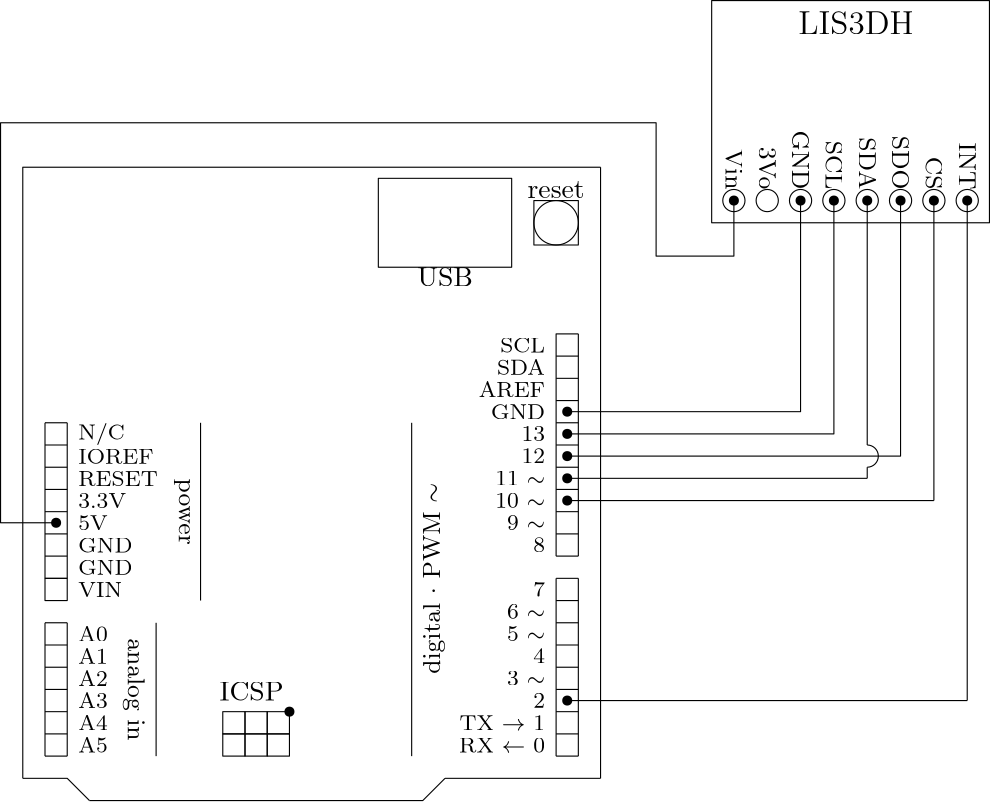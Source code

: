 <?xml version="1.0"?>
<!DOCTYPE ipe SYSTEM "ipe.dtd">
<ipe version="70212" creator="Ipe 7.2.13">
<info created="D:20200207165234" modified="D:20200207170529"/>
<preamble>\usepackage{graphicx}</preamble>
<ipestyle name="basic">
<symbol name="arrow/arc(spx)">
<path stroke="sym-stroke" fill="sym-stroke" pen="sym-pen">
0 0 m
-1 0.333 l
-1 -0.333 l
h
</path>
</symbol>
<symbol name="arrow/farc(spx)">
<path stroke="sym-stroke" fill="white" pen="sym-pen">
0 0 m
-1 0.333 l
-1 -0.333 l
h
</path>
</symbol>
<symbol name="arrow/ptarc(spx)">
<path stroke="sym-stroke" fill="sym-stroke" pen="sym-pen">
0 0 m
-1 0.333 l
-0.8 0 l
-1 -0.333 l
h
</path>
</symbol>
<symbol name="arrow/fptarc(spx)">
<path stroke="sym-stroke" fill="white" pen="sym-pen">
0 0 m
-1 0.333 l
-0.8 0 l
-1 -0.333 l
h
</path>
</symbol>
<symbol name="mark/circle(sx)" transformations="translations">
<path fill="sym-stroke">
0.6 0 0 0.6 0 0 e
0.4 0 0 0.4 0 0 e
</path>
</symbol>
<symbol name="mark/disk(sx)" transformations="translations">
<path fill="sym-stroke">
0.6 0 0 0.6 0 0 e
</path>
</symbol>
<symbol name="mark/fdisk(sfx)" transformations="translations">
<group>
<path fill="sym-fill">
0.5 0 0 0.5 0 0 e
</path>
<path fill="sym-stroke" fillrule="eofill">
0.6 0 0 0.6 0 0 e
0.4 0 0 0.4 0 0 e
</path>
</group>
</symbol>
<symbol name="mark/box(sx)" transformations="translations">
<path fill="sym-stroke" fillrule="eofill">
-0.6 -0.6 m
0.6 -0.6 l
0.6 0.6 l
-0.6 0.6 l
h
-0.4 -0.4 m
0.4 -0.4 l
0.4 0.4 l
-0.4 0.4 l
h
</path>
</symbol>
<symbol name="mark/square(sx)" transformations="translations">
<path fill="sym-stroke">
-0.6 -0.6 m
0.6 -0.6 l
0.6 0.6 l
-0.6 0.6 l
h
</path>
</symbol>
<symbol name="mark/fsquare(sfx)" transformations="translations">
<group>
<path fill="sym-fill">
-0.5 -0.5 m
0.5 -0.5 l
0.5 0.5 l
-0.5 0.5 l
h
</path>
<path fill="sym-stroke" fillrule="eofill">
-0.6 -0.6 m
0.6 -0.6 l
0.6 0.6 l
-0.6 0.6 l
h
-0.4 -0.4 m
0.4 -0.4 l
0.4 0.4 l
-0.4 0.4 l
h
</path>
</group>
</symbol>
<symbol name="mark/cross(sx)" transformations="translations">
<group>
<path fill="sym-stroke">
-0.43 -0.57 m
0.57 0.43 l
0.43 0.57 l
-0.57 -0.43 l
h
</path>
<path fill="sym-stroke">
-0.43 0.57 m
0.57 -0.43 l
0.43 -0.57 l
-0.57 0.43 l
h
</path>
</group>
</symbol>
<symbol name="arrow/fnormal(spx)">
<path stroke="sym-stroke" fill="white" pen="sym-pen">
0 0 m
-1 0.333 l
-1 -0.333 l
h
</path>
</symbol>
<symbol name="arrow/pointed(spx)">
<path stroke="sym-stroke" fill="sym-stroke" pen="sym-pen">
0 0 m
-1 0.333 l
-0.8 0 l
-1 -0.333 l
h
</path>
</symbol>
<symbol name="arrow/fpointed(spx)">
<path stroke="sym-stroke" fill="white" pen="sym-pen">
0 0 m
-1 0.333 l
-0.8 0 l
-1 -0.333 l
h
</path>
</symbol>
<symbol name="arrow/linear(spx)">
<path stroke="sym-stroke" pen="sym-pen">
-1 0.333 m
0 0 l
-1 -0.333 l
</path>
</symbol>
<symbol name="arrow/fdouble(spx)">
<path stroke="sym-stroke" fill="white" pen="sym-pen">
0 0 m
-1 0.333 l
-1 -0.333 l
h
-1 0 m
-2 0.333 l
-2 -0.333 l
h
</path>
</symbol>
<symbol name="arrow/double(spx)">
<path stroke="sym-stroke" fill="sym-stroke" pen="sym-pen">
0 0 m
-1 0.333 l
-1 -0.333 l
h
-1 0 m
-2 0.333 l
-2 -0.333 l
h
</path>
</symbol>
<pen name="heavier" value="0.8"/>
<pen name="fat" value="1.2"/>
<pen name="ultrafat" value="2"/>
<symbolsize name="large" value="5"/>
<symbolsize name="small" value="2"/>
<symbolsize name="tiny" value="1.1"/>
<arrowsize name="large" value="10"/>
<arrowsize name="small" value="5"/>
<arrowsize name="tiny" value="3"/>
<color name="red" value="1 0 0"/>
<color name="green" value="0 1 0"/>
<color name="blue" value="0 0 1"/>
<color name="yellow" value="1 1 0"/>
<color name="orange" value="1 0.647 0"/>
<color name="gold" value="1 0.843 0"/>
<color name="purple" value="0.627 0.125 0.941"/>
<color name="gray" value="0.745"/>
<color name="brown" value="0.647 0.165 0.165"/>
<color name="navy" value="0 0 0.502"/>
<color name="pink" value="1 0.753 0.796"/>
<color name="seagreen" value="0.18 0.545 0.341"/>
<color name="turquoise" value="0.251 0.878 0.816"/>
<color name="violet" value="0.933 0.51 0.933"/>
<color name="darkblue" value="0 0 0.545"/>
<color name="darkcyan" value="0 0.545 0.545"/>
<color name="darkgray" value="0.663"/>
<color name="darkgreen" value="0 0.392 0"/>
<color name="darkmagenta" value="0.545 0 0.545"/>
<color name="darkorange" value="1 0.549 0"/>
<color name="darkred" value="0.545 0 0"/>
<color name="lightblue" value="0.678 0.847 0.902"/>
<color name="lightcyan" value="0.878 1 1"/>
<color name="lightgray" value="0.827"/>
<color name="lightgreen" value="0.565 0.933 0.565"/>
<color name="lightyellow" value="1 1 0.878"/>
<dashstyle name="dashed" value="[4] 0"/>
<dashstyle name="dotted" value="[1 3] 0"/>
<dashstyle name="dash dotted" value="[4 2 1 2] 0"/>
<dashstyle name="dash dot dotted" value="[4 2 1 2 1 2] 0"/>
<textsize name="large" value="\large"/>
<textsize name="Large" value="\Large"/>
<textsize name="LARGE" value="\LARGE"/>
<textsize name="huge" value="\huge"/>
<textsize name="Huge" value="\Huge"/>
<textsize name="small" value="\small"/>
<textsize name="footnote" value="\footnotesize"/>
<textsize name="tiny" value="\tiny"/>
<textstyle name="center" begin="\begin{center}" end="\end{center}"/>
<textstyle name="itemize" begin="\begin{itemize}" end="\end{itemize}"/>
<textstyle name="item" begin="\begin{itemize}\item{}" end="\end{itemize}"/>
<gridsize name="4 pts" value="4"/>
<gridsize name="8 pts (~3 mm)" value="8"/>
<gridsize name="16 pts (~6 mm)" value="16"/>
<gridsize name="32 pts (~12 mm)" value="32"/>
<gridsize name="10 pts (~3.5 mm)" value="10"/>
<gridsize name="20 pts (~7 mm)" value="20"/>
<gridsize name="14 pts (~5 mm)" value="14"/>
<gridsize name="28 pts (~10 mm)" value="28"/>
<gridsize name="56 pts (~20 mm)" value="56"/>
<anglesize name="90 deg" value="90"/>
<anglesize name="60 deg" value="60"/>
<anglesize name="45 deg" value="45"/>
<anglesize name="30 deg" value="30"/>
<anglesize name="22.5 deg" value="22.5"/>
<opacity name="10%" value="0.1"/>
<opacity name="30%" value="0.3"/>
<opacity name="50%" value="0.5"/>
<opacity name="75%" value="0.75"/>
<tiling name="falling" angle="-60" step="4" width="1"/>
<tiling name="rising" angle="30" step="4" width="1"/>
</ipestyle>
<page>
<layer name="alpha"/>
<view layers="alpha" active="alpha"/>
<path layer="alpha" matrix="1 0 0 1 28 -76" stroke="black">
304 768 m
304 736 l
352 736 l
352 768 l
h
</path>
<text matrix="1 0 0 1 36 -92" transformations="translations" pos="320 752" stroke="black" type="label" width="20.064" height="6.808" depth="0" halign="center" valign="top">USB</text>
<path matrix="1 0 0 1 36 36" stroke="black">
240 464 m
240 456 l
248 456 l
248 464 l
h
</path>
<path matrix="1 0 0 1 36 36" stroke="black">
240 456 m
240 448 l
248 448 l
248 456 l
h
</path>
<path matrix="1 0 0 1 36 36" stroke="black">
248 464 m
248 456 l
256 456 l
256 464 l
h
</path>
<path matrix="1 0 0 1 36 36" stroke="black">
248 456 m
248 448 l
256 448 l
256 456 l
h
</path>
<path matrix="1 0 0 1 36 36" stroke="black">
256 456 m
256 448 l
264 448 l
264 456 l
h
</path>
<path matrix="1 0 0 1 36 36" stroke="black">
256 456 m
256 464 l
264 464 l
264 456 l
h
</path>
<use matrix="1 0 0 1 36 36" name="mark/disk(sx)" pos="264 464" size="normal" stroke="black"/>
<text matrix="1 0 0 1 -32 -248" transformations="translations" pos="320 752" stroke="black" type="label" width="26.429" height="6.808" depth="0" halign="center" valign="bottom">ICSP
</text>
<path matrix="1 0 0 1 28 -76" stroke="black">
360 760 m
360 744 l
376 744 l
376 760 l
h
</path>
<text matrix="1 0 0 1 44 -72" transformations="translations" pos="352 760" stroke="black" type="label" width="20.562" height="6.128" depth="0" halign="center" valign="center">reset</text>
<path matrix="1 0 0 1 28 -76" stroke="black">
8 0 0 8 368 752 e
</path>
<path matrix="1 0 0 1 28 -52" stroke="black">
376 688 m
376 608 l
</path>
<path matrix="1 0 0 1 28 -52" stroke="black">
368 608 m
376 608 l
</path>
<path matrix="1 0 0 1 28 -52" stroke="black">
368 608 m
368 688 l
376 688 l
</path>
<text matrix="1 0 0 1 40 -48" transformations="translations" pos="352 680" stroke="black" type="label" width="16.109" height="5.446" depth="0" halign="right" valign="center" size="footnote">SCL</text>
<text matrix="1 0 0 1 40 -56" transformations="translations" pos="352 680" stroke="black" type="label" width="17.277" height="5.446" depth="0" halign="right" valign="center" size="footnote">SDA</text>
<text matrix="1 0 0 1 40 -72" transformations="translations" pos="352 680" stroke="black" type="label" width="19.451" height="5.446" depth="0" halign="right" valign="center" size="footnote">GND</text>
<text matrix="1 0 0 1 40 -80" transformations="translations" pos="352 680" stroke="black" type="label" width="8.468" height="5.136" depth="0" halign="right" valign="center" size="footnote">13</text>
<text matrix="1 0 0 1 40 -88" transformations="translations" pos="352 680" stroke="black" type="label" width="8.468" height="5.136" depth="0" halign="right" valign="center" size="footnote">12</text>
<text matrix="1 0 0 1 40 -96" transformations="translations" pos="352 680" stroke="black" type="label" width="17.878" height="5.136" depth="0" halign="right" valign="center" size="footnote">11 $\sim$</text>
<text matrix="1 0 0 1 40 -104" transformations="translations" pos="352 680" stroke="black" type="label" width="17.878" height="5.136" depth="0" halign="right" valign="center" size="footnote">10 $\sim$</text>
<text matrix="1 0 0 1 40 -112" transformations="translations" pos="352 680" stroke="black" type="label" width="13.643" height="5.136" depth="0" halign="right" valign="center" size="footnote">9 $\sim$</text>
<text matrix="1 0 0 1 40 -120" transformations="translations" pos="352 680" stroke="black" type="label" width="4.234" height="5.136" depth="0" halign="right" valign="center" size="footnote">8</text>
<text matrix="1 0 0 1 40 -64" transformations="translations" pos="352 680" stroke="black" type="label" width="23.855" height="5.446" depth="0" halign="right" valign="center" size="footnote">AREF</text>
<path matrix="1 0 0 1 28 -52" stroke="black">
368 680 m
376 680 l
</path>
<path matrix="1 0 0 1 28 -52" stroke="black">
368 672 m
376 672 l
</path>
<path matrix="1 0 0 1 28 -60" stroke="black">
368 672 m
376 672 l
</path>
<path matrix="1 0 0 1 28 -68" stroke="black">
368 672 m
376 672 l
</path>
<path matrix="1 0 0 1 28 -76" stroke="black">
368 672 m
376 672 l
</path>
<path matrix="1 0 0 1 28 -84" stroke="black">
368 672 m
376 672 l
</path>
<path matrix="1 0 0 1 28 -92" stroke="black">
368 672 m
376 672 l
</path>
<path matrix="1 0 0 1 28 -100" stroke="black">
368 672 m
376 672 l
</path>
<path matrix="1 0 0 1 28 -108" stroke="black">
368 672 m
376 672 l
</path>
<path matrix="1 0 0 1 28 -124" stroke="black">
368 608 m
376 608 l
</path>
<text matrix="1 0 0 1 40 -144" transformations="translations" pos="352 680" stroke="black" type="label" width="13.643" height="5.136" depth="0" halign="right" valign="center" size="footnote">6 $\sim$</text>
<text matrix="1 0 0 1 40 -152" transformations="translations" pos="352 680" stroke="black" type="label" width="13.643" height="5.136" depth="0" halign="right" valign="center" size="footnote">5 $\sim$</text>
<text matrix="1 0 0 1 40 -160" transformations="translations" pos="352 680" stroke="black" type="label" width="4.234" height="5.136" depth="0" halign="right" valign="center" size="footnote">4</text>
<text matrix="1 0 0 1 40 -168" transformations="translations" pos="352 680" stroke="black" type="label" width="13.643" height="5.136" depth="0" halign="right" valign="center" size="footnote">3 $\sim$</text>
<text matrix="1 0 0 1 40 -176" transformations="translations" pos="352 680" stroke="black" type="label" width="4.234" height="5.136" depth="0" halign="right" valign="center" size="footnote">2</text>
<text matrix="1 0 0 1 40 -184" transformations="translations" pos="352 680" stroke="black" type="label" width="30.807" height="5.446" depth="0" halign="right" valign="center" size="footnote">TX $\rightarrow$ 1</text>
<text matrix="1 0 0 1 40 -192" transformations="translations" pos="352 680" stroke="black" type="label" width="30.921" height="5.446" depth="0" halign="right" valign="center" size="footnote">RX $\leftarrow$ 0</text>
<text matrix="1 0 0 1 40 -136" transformations="translations" pos="352 680" stroke="black" type="label" width="4.234" height="5.136" depth="0" halign="right" valign="center" size="footnote">7</text>
<path matrix="1 0 0 1 28 -124" stroke="black">
368 672 m
376 672 l
</path>
<path matrix="1 0 0 1 28 -132" stroke="black">
368 672 m
376 672 l
</path>
<path matrix="1 0 0 1 28 -140" stroke="black">
368 672 m
376 672 l
</path>
<path matrix="1 0 0 1 28 -148" stroke="black">
368 672 m
376 672 l
</path>
<path matrix="1 0 0 1 28 -156" stroke="black">
368 672 m
376 672 l
</path>
<path matrix="1 0 0 1 28 -164" stroke="black">
368 672 m
376 672 l
</path>
<path matrix="1 0 0 1 28 -172" stroke="black">
368 672 m
376 672 l
</path>
<path matrix="1 0 0 1 28 -180" stroke="black">
368 672 m
376 672 l
</path>
<path matrix="1 0 0 1 28 -52" stroke="black">
368 600 m
368 536 l
</path>
<path matrix="1 0 0 1 28 -52" stroke="black">
376 536 m
376 600 l
</path>
<path matrix="1 0 0 1 36 36" stroke="black">
376 440 m
320 440 l
</path>
<path matrix="1 0 0 1 36 36" stroke="black">
320 440 m
312 432 l
192 432 l
</path>
<path matrix="1 0 0 1 36 36" stroke="black">
192 432 m
184 440 l
168 440 l
</path>
<path matrix="1 0 0 1 -156 -60" stroke="black">
368 608 m
376 608 l
</path>
<text matrix="1 0 0 1 -128 -80" transformations="translations" pos="352 680" stroke="black" type="label" width="16.693" height="5.98" depth="1.99" valign="center" size="footnote">N/C</text>
<text matrix="1 0 0 1 -128 -88" transformations="translations" pos="352 680" stroke="black" type="label" width="27.149" height="5.446" depth="0" valign="center" size="footnote">IOREF</text>
<text matrix="1 0 0 1 -128 -96" transformations="translations" pos="352 680" stroke="black" type="label" width="28.568" height="5.446" depth="0" valign="center" size="footnote">RESET</text>
<text matrix="1 0 0 1 -128 -104" transformations="translations" pos="352 680" stroke="black" type="label" width="17.164" height="5.446" depth="0" valign="center" size="footnote">3.3V</text>
<text matrix="1 0 0 1 -128 -112" transformations="translations" pos="352 680" stroke="black" type="label" width="10.577" height="5.446" depth="0" valign="center" size="footnote">5V</text>
<text matrix="1 0 0 1 -128 -120" transformations="translations" pos="352 680" stroke="black" type="label" width="19.451" height="5.446" depth="0" valign="center" size="footnote">GND</text>
<text matrix="1 0 0 1 -128 -128" transformations="translations" pos="352 680" stroke="black" type="label" width="19.451" height="5.446" depth="0" valign="center" size="footnote">GND</text>
<path matrix="1 0 0 1 -156 -68" stroke="black">
368 672 m
376 672 l
</path>
<path matrix="1 0 0 1 -156 -76" stroke="black">
368 672 m
376 672 l
</path>
<path matrix="1 0 0 1 -156 -84" stroke="black">
368 672 m
376 672 l
</path>
<path matrix="1 0 0 1 -156 -92" stroke="black">
368 672 m
376 672 l
</path>
<path matrix="1 0 0 1 -156 -100" stroke="black">
368 672 m
376 672 l
</path>
<path matrix="1 0 0 1 -156 -108" stroke="black">
368 672 m
376 672 l
</path>
<path matrix="1 0 0 1 -156 -116" stroke="black">
368 672 m
376 672 l
</path>
<text matrix="1 0 0 1 -128 -160" transformations="translations" pos="352 680" stroke="black" type="label" width="10.577" height="5.446" depth="0" valign="center" size="footnote">A1</text>
<text matrix="1 0 0 1 -128 -168" transformations="translations" pos="352 680" stroke="black" type="label" width="10.577" height="5.446" depth="0" valign="center" size="footnote">A2</text>
<text matrix="1 0 0 1 -128 -176" transformations="translations" pos="352 680" stroke="black" type="label" width="10.577" height="5.446" depth="0" valign="center" size="footnote">A3</text>
<text matrix="1 0 0 1 -128 -184" transformations="translations" pos="352 680" stroke="black" type="label" width="10.577" height="5.446" depth="0" valign="center" size="footnote">A4</text>
<text matrix="1 0 0 1 -128 -192" transformations="translations" pos="352 680" stroke="black" type="label" width="10.577" height="5.446" depth="0" valign="center" size="footnote">A5</text>
<text matrix="1 0 0 1 -128 -152" transformations="translations" pos="352 680" stroke="black" type="label" width="10.577" height="5.446" depth="0" valign="center" size="footnote">A0</text>
<path matrix="1 0 0 1 -156 -140" stroke="black">
368 672 m
376 672 l
</path>
<path matrix="1 0 0 1 -156 -148" stroke="black">
368 672 m
376 672 l
</path>
<path matrix="1 0 0 1 -156 -156" stroke="black">
368 672 m
376 672 l
</path>
<path matrix="1 0 0 1 -156 -164" stroke="black">
368 672 m
376 672 l
</path>
<path matrix="1 0 0 1 -156 -172" stroke="black">
368 672 m
376 672 l
</path>
<path matrix="1 0 0 1 -156 -180" stroke="black">
368 672 m
376 672 l
</path>
<path matrix="1 0 0 1 -156 -188" stroke="black">
368 672 m
376 672 l
</path>
<path matrix="1 0 0 1 36 20" stroke="black">
184 528 m
184 584 l
</path>
<path matrix="1 0 0 1 36 12" stroke="black">
176 520 m
176 472 l
</path>
<path matrix="1 0 0 1 36 12" stroke="black">
184 472 m
184 520 l
</path>
<path matrix="1 0 0 1 40 36" stroke="black">
212 496 m
212 448 l
</path>
<text matrix="1 0 0 1 44 16" transformations="translations" pos="204 492" stroke="black" type="label" width="7.97" height="-0.038" depth="36.9" halign="right" valign="center" size="small">\rotatebox{270}{analog in}</text>
<text matrix="1 0 0 1 60 80" transformations="translations" pos="204 492" stroke="black" type="label" width="5.604" height="-0.029" depth="23.86" halign="right" valign="center" size="small">\rotatebox{270}{power}</text>
<path matrix="1 0 0 1 36 36" stroke="black">
308 448 m
308 568 l
</path>
<text matrix="1 0 0 1 144 56" transformations="translations" pos="204 492" stroke="black" type="label" width="7.97" height="68.728" depth="0" valign="center" size="small">\rotatebox{90}{digital $\cdot$ PWM $\sim$}</text>
<path matrix="1 0 0 1 36 36" stroke="black">
376 440 m
376 660 l
</path>
<path matrix="1 0 0 1 36 36" stroke="black">
376 660 m
168 660 l
168 440 l
</path>
<path matrix="1 0 0 1 0 32" stroke="black">
212 516 m
212 508 l
220 508 l
220 516 l
h
</path>
<text matrix="1 0 0 1 -128 -136" transformations="translations" pos="352 680" stroke="black" type="label" width="15.736" height="5.446" depth="0" valign="center" size="footnote">VIN</text>
<path matrix="1 0 0 1 0 32" stroke="black">
268 572 m
268 508 l
</path>
<path stroke="black">
212 548 m
212 604 l
</path>
<path matrix="1 0 0 1 -20 28" stroke="black">
4 0 0 4 480 656 e
</path>
<path matrix="1 0 0 1 -8 28" stroke="black">
4 0 0 4 480 656 e
</path>
<path matrix="1 0 0 1 4 28" stroke="black">
4 0 0 4 480 656 e
</path>
<path matrix="1 0 0 1 16 28" stroke="black">
4 0 0 4 480 656 e
</path>
<path matrix="1 0 0 1 28 28" stroke="black">
4 0 0 4 480 656 e
</path>
<path matrix="1 0 0 1 40 28" stroke="black">
4 0 0 4 480 656 e
</path>
<path matrix="1 0 0 1 52 28" stroke="black">
4 0 0 4 480 656 e
</path>
<path matrix="1 0 0 1 64 28" stroke="black">
4 0 0 4 480 656 e
</path>
<text matrix="1 0 0 1 -20 28" transformations="translations" pos="480 660" stroke="black" type="label" width="6.127" height="-0.01" depth="14.6" halign="center" valign="bottom" size="small">\rotatebox{270}{Vin}</text>
<text matrix="1 0 0 1 -8 28" transformations="translations" pos="480 660" stroke="black" type="label" width="6.127" height="-0.012" depth="15.37" halign="center" valign="bottom" size="small">\rotatebox{270}{3Vo}</text>
<text matrix="1 0 0 1 4 28" transformations="translations" pos="480 660" stroke="black" type="label" width="6.127" height="-0.02" depth="21.2" halign="center" valign="bottom" size="small">\rotatebox{270}{GND}</text>
<text matrix="1 0 0 1 16 28" transformations="translations" pos="480 660" stroke="black" type="label" width="6.127" height="-0.016" depth="17.55" halign="center" valign="bottom" size="small">\rotatebox{270}{SCL}</text>
<text matrix="1 0 0 1 28 28" transformations="translations" pos="480 660" stroke="black" type="label" width="6.127" height="-0.017" depth="18.83" halign="center" valign="bottom" size="small">\rotatebox{270}{SDA}</text>
<text matrix="1 0 0 1 40 28" transformations="translations" pos="480 660" stroke="black" type="label" width="6.127" height="-0.024" depth="19.35" halign="center" valign="bottom" size="small">\rotatebox{270}{SDO}</text>
<text matrix="1 0 0 1 52 28" transformations="translations" pos="480 660" stroke="black" type="label" width="6.127" height="-0.005" depth="11.78" halign="center" valign="bottom" size="small">\rotatebox{270}{CS}</text>
<text matrix="1 0 0 1 64 28" transformations="translations" pos="480 660" stroke="black" type="label" width="6.127" height="-0.018" depth="16.91" halign="center" valign="bottom" size="small">\rotatebox{270}{INT}</text>
<text matrix="1 0 0 1 184 0" transformations="translations" pos="320 752" stroke="black" type="label" width="41.609" height="8.169" depth="0" halign="center" valign="top" size="large">LIS3DH</text>
<path matrix="1 0 0 1 -20 28" stroke="black">
472 648 m
472 728 l
572 728 l
572 648 l
h
</path>
<path stroke="black" cap="1">
460 684 m
460 664 l
432 664 l
432 712 l
196 712 l
196 568 l
216 568 l
</path>
<use name="mark/disk(sx)" pos="216 568" size="normal" stroke="black"/>
<use name="mark/disk(sx)" pos="460 684" size="normal" stroke="black"/>
<path stroke="black">
400 608 m
484 608 l
484 684 l
</path>
<use name="mark/disk(sx)" pos="400 608" size="normal" stroke="black"/>
<use name="mark/disk(sx)" pos="484 684" size="normal" stroke="black"/>
<path stroke="black">
400 600 m
496 600 l
496 684 l
</path>
<path stroke="black">
400 592 m
520 592 l
520 684 l
</path>
<path stroke="black">
400 584 m
508 584 l
</path>
<path stroke="black">
508 588 m
4 0 0 4 508 592 508 596 a
</path>
<path stroke="black">
508 584 m
508 588 l
</path>
<path stroke="black">
508 596 m
508 684 l
</path>
<path stroke="black">
400 576 m
532 576 l
</path>
<path stroke="black">
532 576 m
532 684 l
</path>
<path stroke="black">
400 504 m
544 504 l
</path>
<path stroke="black">
544 684 m
544 504 l
</path>
<use name="mark/disk(sx)" pos="400 600" size="normal" stroke="black"/>
<use name="mark/disk(sx)" pos="400 592" size="normal" stroke="black"/>
<use name="mark/disk(sx)" pos="400 584" size="normal" stroke="black"/>
<use name="mark/disk(sx)" pos="400 576" size="normal" stroke="black"/>
<use name="mark/disk(sx)" pos="400 504" size="normal" stroke="black"/>
<use name="mark/disk(sx)" pos="496 684" size="normal" stroke="black"/>
<use name="mark/disk(sx)" pos="508 684" size="normal" stroke="black"/>
<use name="mark/disk(sx)" pos="520 684" size="normal" stroke="black"/>
<use name="mark/disk(sx)" pos="532 684" size="normal" stroke="black"/>
<use name="mark/disk(sx)" pos="544 684" size="normal" stroke="black"/>
</page>
</ipe>
